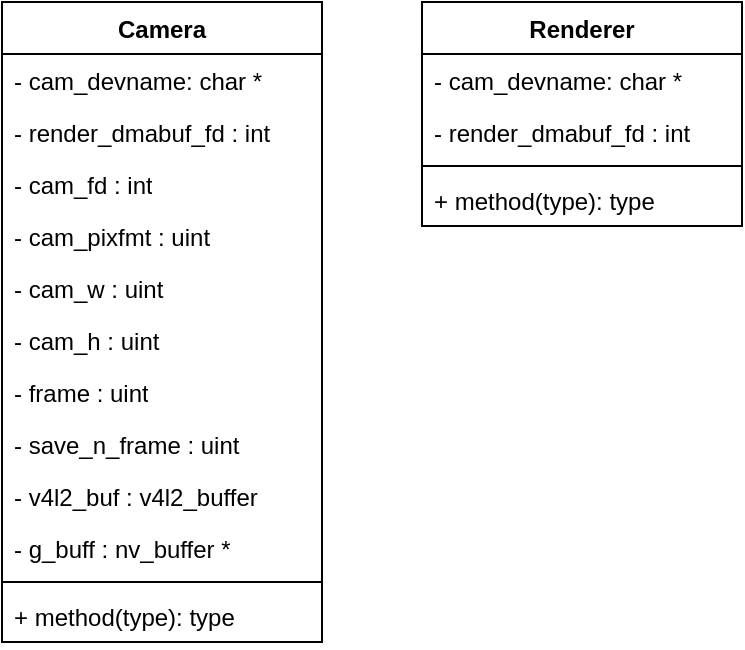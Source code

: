 <mxfile version="28.0.6">
  <diagram name="Page-1" id="muFmsvnlI4OiVqxlJP-7">
    <mxGraphModel dx="-121" dy="-46" grid="1" gridSize="10" guides="1" tooltips="1" connect="1" arrows="1" fold="1" page="0" pageScale="1" pageWidth="850" pageHeight="1100" math="0" shadow="0">
      <root>
        <mxCell id="0" />
        <mxCell id="1" parent="0" />
        <mxCell id="l2S4uO0tbHxShP-qC626-1" value="Camera" style="swimlane;fontStyle=1;align=center;verticalAlign=top;childLayout=stackLayout;horizontal=1;startSize=26;horizontalStack=0;resizeParent=1;resizeParentMax=0;resizeLast=0;collapsible=1;marginBottom=0;whiteSpace=wrap;html=1;" vertex="1" parent="1">
          <mxGeometry x="970" y="480" width="160" height="320" as="geometry" />
        </mxCell>
        <mxCell id="l2S4uO0tbHxShP-qC626-2" value="- cam_devname: char *" style="text;strokeColor=none;fillColor=none;align=left;verticalAlign=top;spacingLeft=4;spacingRight=4;overflow=hidden;rotatable=0;points=[[0,0.5],[1,0.5]];portConstraint=eastwest;whiteSpace=wrap;html=1;" vertex="1" parent="l2S4uO0tbHxShP-qC626-1">
          <mxGeometry y="26" width="160" height="26" as="geometry" />
        </mxCell>
        <mxCell id="l2S4uO0tbHxShP-qC626-5" value="- render_dmabuf_fd : int" style="text;strokeColor=none;fillColor=none;align=left;verticalAlign=top;spacingLeft=4;spacingRight=4;overflow=hidden;rotatable=0;points=[[0,0.5],[1,0.5]];portConstraint=eastwest;whiteSpace=wrap;html=1;" vertex="1" parent="l2S4uO0tbHxShP-qC626-1">
          <mxGeometry y="52" width="160" height="26" as="geometry" />
        </mxCell>
        <mxCell id="l2S4uO0tbHxShP-qC626-11" value="- cam_fd : int" style="text;strokeColor=none;fillColor=none;align=left;verticalAlign=top;spacingLeft=4;spacingRight=4;overflow=hidden;rotatable=0;points=[[0,0.5],[1,0.5]];portConstraint=eastwest;whiteSpace=wrap;html=1;" vertex="1" parent="l2S4uO0tbHxShP-qC626-1">
          <mxGeometry y="78" width="160" height="26" as="geometry" />
        </mxCell>
        <mxCell id="l2S4uO0tbHxShP-qC626-12" value="- cam_pixfmt : uint" style="text;strokeColor=none;fillColor=none;align=left;verticalAlign=top;spacingLeft=4;spacingRight=4;overflow=hidden;rotatable=0;points=[[0,0.5],[1,0.5]];portConstraint=eastwest;whiteSpace=wrap;html=1;" vertex="1" parent="l2S4uO0tbHxShP-qC626-1">
          <mxGeometry y="104" width="160" height="26" as="geometry" />
        </mxCell>
        <mxCell id="l2S4uO0tbHxShP-qC626-13" value="- cam_w : uint" style="text;strokeColor=none;fillColor=none;align=left;verticalAlign=top;spacingLeft=4;spacingRight=4;overflow=hidden;rotatable=0;points=[[0,0.5],[1,0.5]];portConstraint=eastwest;whiteSpace=wrap;html=1;" vertex="1" parent="l2S4uO0tbHxShP-qC626-1">
          <mxGeometry y="130" width="160" height="26" as="geometry" />
        </mxCell>
        <mxCell id="l2S4uO0tbHxShP-qC626-15" value="- cam_h : uint" style="text;strokeColor=none;fillColor=none;align=left;verticalAlign=top;spacingLeft=4;spacingRight=4;overflow=hidden;rotatable=0;points=[[0,0.5],[1,0.5]];portConstraint=eastwest;whiteSpace=wrap;html=1;" vertex="1" parent="l2S4uO0tbHxShP-qC626-1">
          <mxGeometry y="156" width="160" height="26" as="geometry" />
        </mxCell>
        <mxCell id="l2S4uO0tbHxShP-qC626-14" value="- frame : uint" style="text;strokeColor=none;fillColor=none;align=left;verticalAlign=top;spacingLeft=4;spacingRight=4;overflow=hidden;rotatable=0;points=[[0,0.5],[1,0.5]];portConstraint=eastwest;whiteSpace=wrap;html=1;" vertex="1" parent="l2S4uO0tbHxShP-qC626-1">
          <mxGeometry y="182" width="160" height="26" as="geometry" />
        </mxCell>
        <mxCell id="l2S4uO0tbHxShP-qC626-16" value="- save_n_frame : uint" style="text;strokeColor=none;fillColor=none;align=left;verticalAlign=top;spacingLeft=4;spacingRight=4;overflow=hidden;rotatable=0;points=[[0,0.5],[1,0.5]];portConstraint=eastwest;whiteSpace=wrap;html=1;" vertex="1" parent="l2S4uO0tbHxShP-qC626-1">
          <mxGeometry y="208" width="160" height="26" as="geometry" />
        </mxCell>
        <mxCell id="l2S4uO0tbHxShP-qC626-30" value="- v4l2_buf : v4l2_buffer" style="text;strokeColor=none;fillColor=none;align=left;verticalAlign=top;spacingLeft=4;spacingRight=4;overflow=hidden;rotatable=0;points=[[0,0.5],[1,0.5]];portConstraint=eastwest;whiteSpace=wrap;html=1;" vertex="1" parent="l2S4uO0tbHxShP-qC626-1">
          <mxGeometry y="234" width="160" height="26" as="geometry" />
        </mxCell>
        <mxCell id="l2S4uO0tbHxShP-qC626-17" value="- g_buff : nv_buffer *" style="text;strokeColor=none;fillColor=none;align=left;verticalAlign=top;spacingLeft=4;spacingRight=4;overflow=hidden;rotatable=0;points=[[0,0.5],[1,0.5]];portConstraint=eastwest;whiteSpace=wrap;html=1;" vertex="1" parent="l2S4uO0tbHxShP-qC626-1">
          <mxGeometry y="260" width="160" height="26" as="geometry" />
        </mxCell>
        <mxCell id="l2S4uO0tbHxShP-qC626-3" value="" style="line;strokeWidth=1;fillColor=none;align=left;verticalAlign=middle;spacingTop=-1;spacingLeft=3;spacingRight=3;rotatable=0;labelPosition=right;points=[];portConstraint=eastwest;strokeColor=inherit;" vertex="1" parent="l2S4uO0tbHxShP-qC626-1">
          <mxGeometry y="286" width="160" height="8" as="geometry" />
        </mxCell>
        <mxCell id="l2S4uO0tbHxShP-qC626-4" value="+ method(type): type" style="text;strokeColor=none;fillColor=none;align=left;verticalAlign=top;spacingLeft=4;spacingRight=4;overflow=hidden;rotatable=0;points=[[0,0.5],[1,0.5]];portConstraint=eastwest;whiteSpace=wrap;html=1;" vertex="1" parent="l2S4uO0tbHxShP-qC626-1">
          <mxGeometry y="294" width="160" height="26" as="geometry" />
        </mxCell>
        <mxCell id="l2S4uO0tbHxShP-qC626-6" value="Renderer" style="swimlane;fontStyle=1;align=center;verticalAlign=top;childLayout=stackLayout;horizontal=1;startSize=26;horizontalStack=0;resizeParent=1;resizeParentMax=0;resizeLast=0;collapsible=1;marginBottom=0;whiteSpace=wrap;html=1;" vertex="1" parent="1">
          <mxGeometry x="1180" y="480" width="160" height="112" as="geometry" />
        </mxCell>
        <mxCell id="l2S4uO0tbHxShP-qC626-7" value="- cam_devname: char *" style="text;strokeColor=none;fillColor=none;align=left;verticalAlign=top;spacingLeft=4;spacingRight=4;overflow=hidden;rotatable=0;points=[[0,0.5],[1,0.5]];portConstraint=eastwest;whiteSpace=wrap;html=1;" vertex="1" parent="l2S4uO0tbHxShP-qC626-6">
          <mxGeometry y="26" width="160" height="26" as="geometry" />
        </mxCell>
        <mxCell id="l2S4uO0tbHxShP-qC626-8" value="- render_dmabuf_fd : int" style="text;strokeColor=none;fillColor=none;align=left;verticalAlign=top;spacingLeft=4;spacingRight=4;overflow=hidden;rotatable=0;points=[[0,0.5],[1,0.5]];portConstraint=eastwest;whiteSpace=wrap;html=1;" vertex="1" parent="l2S4uO0tbHxShP-qC626-6">
          <mxGeometry y="52" width="160" height="26" as="geometry" />
        </mxCell>
        <mxCell id="l2S4uO0tbHxShP-qC626-9" value="" style="line;strokeWidth=1;fillColor=none;align=left;verticalAlign=middle;spacingTop=-1;spacingLeft=3;spacingRight=3;rotatable=0;labelPosition=right;points=[];portConstraint=eastwest;strokeColor=inherit;" vertex="1" parent="l2S4uO0tbHxShP-qC626-6">
          <mxGeometry y="78" width="160" height="8" as="geometry" />
        </mxCell>
        <mxCell id="l2S4uO0tbHxShP-qC626-10" value="+ method(type): type" style="text;strokeColor=none;fillColor=none;align=left;verticalAlign=top;spacingLeft=4;spacingRight=4;overflow=hidden;rotatable=0;points=[[0,0.5],[1,0.5]];portConstraint=eastwest;whiteSpace=wrap;html=1;" vertex="1" parent="l2S4uO0tbHxShP-qC626-6">
          <mxGeometry y="86" width="160" height="26" as="geometry" />
        </mxCell>
      </root>
    </mxGraphModel>
  </diagram>
</mxfile>
